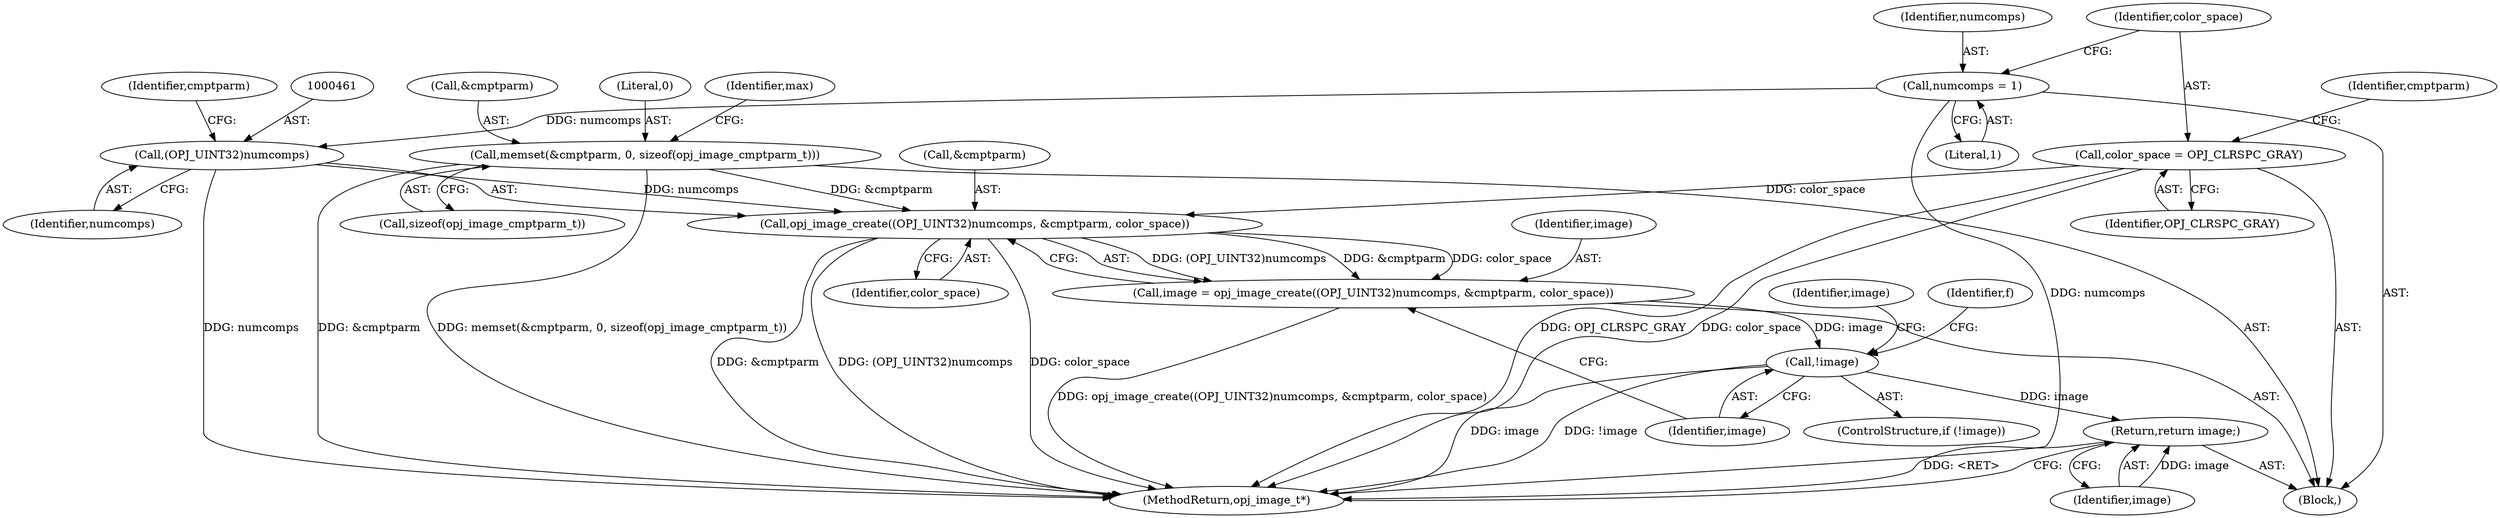 digraph "0_openjpeg_e5285319229a5d77bf316bb0d3a6cbd3cb8666d9@API" {
"1000459" [label="(Call,opj_image_create((OPJ_UINT32)numcomps, &cmptparm, color_space))"];
"1000460" [label="(Call,(OPJ_UINT32)numcomps)"];
"1000139" [label="(Call,numcomps = 1)"];
"1000145" [label="(Call,memset(&cmptparm, 0, sizeof(opj_image_cmptparm_t)))"];
"1000142" [label="(Call,color_space = OPJ_CLRSPC_GRAY)"];
"1000457" [label="(Call,image = opj_image_create((OPJ_UINT32)numcomps, &cmptparm, color_space))"];
"1000467" [label="(Call,!image)"];
"1000663" [label="(Return,return image;)"];
"1000665" [label="(MethodReturn,opj_image_t*)"];
"1000464" [label="(Identifier,cmptparm)"];
"1000457" [label="(Call,image = opj_image_create((OPJ_UINT32)numcomps, &cmptparm, color_space))"];
"1000465" [label="(Identifier,color_space)"];
"1000143" [label="(Identifier,color_space)"];
"1000146" [label="(Call,&cmptparm)"];
"1000148" [label="(Literal,0)"];
"1000140" [label="(Identifier,numcomps)"];
"1000152" [label="(Identifier,max)"];
"1000139" [label="(Call,numcomps = 1)"];
"1000463" [label="(Call,&cmptparm)"];
"1000476" [label="(Identifier,image)"];
"1000145" [label="(Call,memset(&cmptparm, 0, sizeof(opj_image_cmptparm_t)))"];
"1000149" [label="(Call,sizeof(opj_image_cmptparm_t))"];
"1000460" [label="(Call,(OPJ_UINT32)numcomps)"];
"1000142" [label="(Call,color_space = OPJ_CLRSPC_GRAY)"];
"1000466" [label="(ControlStructure,if (!image))"];
"1000458" [label="(Identifier,image)"];
"1000663" [label="(Return,return image;)"];
"1000467" [label="(Call,!image)"];
"1000141" [label="(Literal,1)"];
"1000459" [label="(Call,opj_image_create((OPJ_UINT32)numcomps, &cmptparm, color_space))"];
"1000471" [label="(Identifier,f)"];
"1000108" [label="(Block,)"];
"1000147" [label="(Identifier,cmptparm)"];
"1000144" [label="(Identifier,OPJ_CLRSPC_GRAY)"];
"1000468" [label="(Identifier,image)"];
"1000664" [label="(Identifier,image)"];
"1000462" [label="(Identifier,numcomps)"];
"1000459" -> "1000457"  [label="AST: "];
"1000459" -> "1000465"  [label="CFG: "];
"1000460" -> "1000459"  [label="AST: "];
"1000463" -> "1000459"  [label="AST: "];
"1000465" -> "1000459"  [label="AST: "];
"1000457" -> "1000459"  [label="CFG: "];
"1000459" -> "1000665"  [label="DDG: (OPJ_UINT32)numcomps"];
"1000459" -> "1000665"  [label="DDG: color_space"];
"1000459" -> "1000665"  [label="DDG: &cmptparm"];
"1000459" -> "1000457"  [label="DDG: (OPJ_UINT32)numcomps"];
"1000459" -> "1000457"  [label="DDG: &cmptparm"];
"1000459" -> "1000457"  [label="DDG: color_space"];
"1000460" -> "1000459"  [label="DDG: numcomps"];
"1000145" -> "1000459"  [label="DDG: &cmptparm"];
"1000142" -> "1000459"  [label="DDG: color_space"];
"1000460" -> "1000462"  [label="CFG: "];
"1000461" -> "1000460"  [label="AST: "];
"1000462" -> "1000460"  [label="AST: "];
"1000464" -> "1000460"  [label="CFG: "];
"1000460" -> "1000665"  [label="DDG: numcomps"];
"1000139" -> "1000460"  [label="DDG: numcomps"];
"1000139" -> "1000108"  [label="AST: "];
"1000139" -> "1000141"  [label="CFG: "];
"1000140" -> "1000139"  [label="AST: "];
"1000141" -> "1000139"  [label="AST: "];
"1000143" -> "1000139"  [label="CFG: "];
"1000139" -> "1000665"  [label="DDG: numcomps"];
"1000145" -> "1000108"  [label="AST: "];
"1000145" -> "1000149"  [label="CFG: "];
"1000146" -> "1000145"  [label="AST: "];
"1000148" -> "1000145"  [label="AST: "];
"1000149" -> "1000145"  [label="AST: "];
"1000152" -> "1000145"  [label="CFG: "];
"1000145" -> "1000665"  [label="DDG: memset(&cmptparm, 0, sizeof(opj_image_cmptparm_t))"];
"1000145" -> "1000665"  [label="DDG: &cmptparm"];
"1000142" -> "1000108"  [label="AST: "];
"1000142" -> "1000144"  [label="CFG: "];
"1000143" -> "1000142"  [label="AST: "];
"1000144" -> "1000142"  [label="AST: "];
"1000147" -> "1000142"  [label="CFG: "];
"1000142" -> "1000665"  [label="DDG: OPJ_CLRSPC_GRAY"];
"1000142" -> "1000665"  [label="DDG: color_space"];
"1000457" -> "1000108"  [label="AST: "];
"1000458" -> "1000457"  [label="AST: "];
"1000468" -> "1000457"  [label="CFG: "];
"1000457" -> "1000665"  [label="DDG: opj_image_create((OPJ_UINT32)numcomps, &cmptparm, color_space)"];
"1000457" -> "1000467"  [label="DDG: image"];
"1000467" -> "1000466"  [label="AST: "];
"1000467" -> "1000468"  [label="CFG: "];
"1000468" -> "1000467"  [label="AST: "];
"1000471" -> "1000467"  [label="CFG: "];
"1000476" -> "1000467"  [label="CFG: "];
"1000467" -> "1000665"  [label="DDG: image"];
"1000467" -> "1000665"  [label="DDG: !image"];
"1000467" -> "1000663"  [label="DDG: image"];
"1000663" -> "1000108"  [label="AST: "];
"1000663" -> "1000664"  [label="CFG: "];
"1000664" -> "1000663"  [label="AST: "];
"1000665" -> "1000663"  [label="CFG: "];
"1000663" -> "1000665"  [label="DDG: <RET>"];
"1000664" -> "1000663"  [label="DDG: image"];
}
